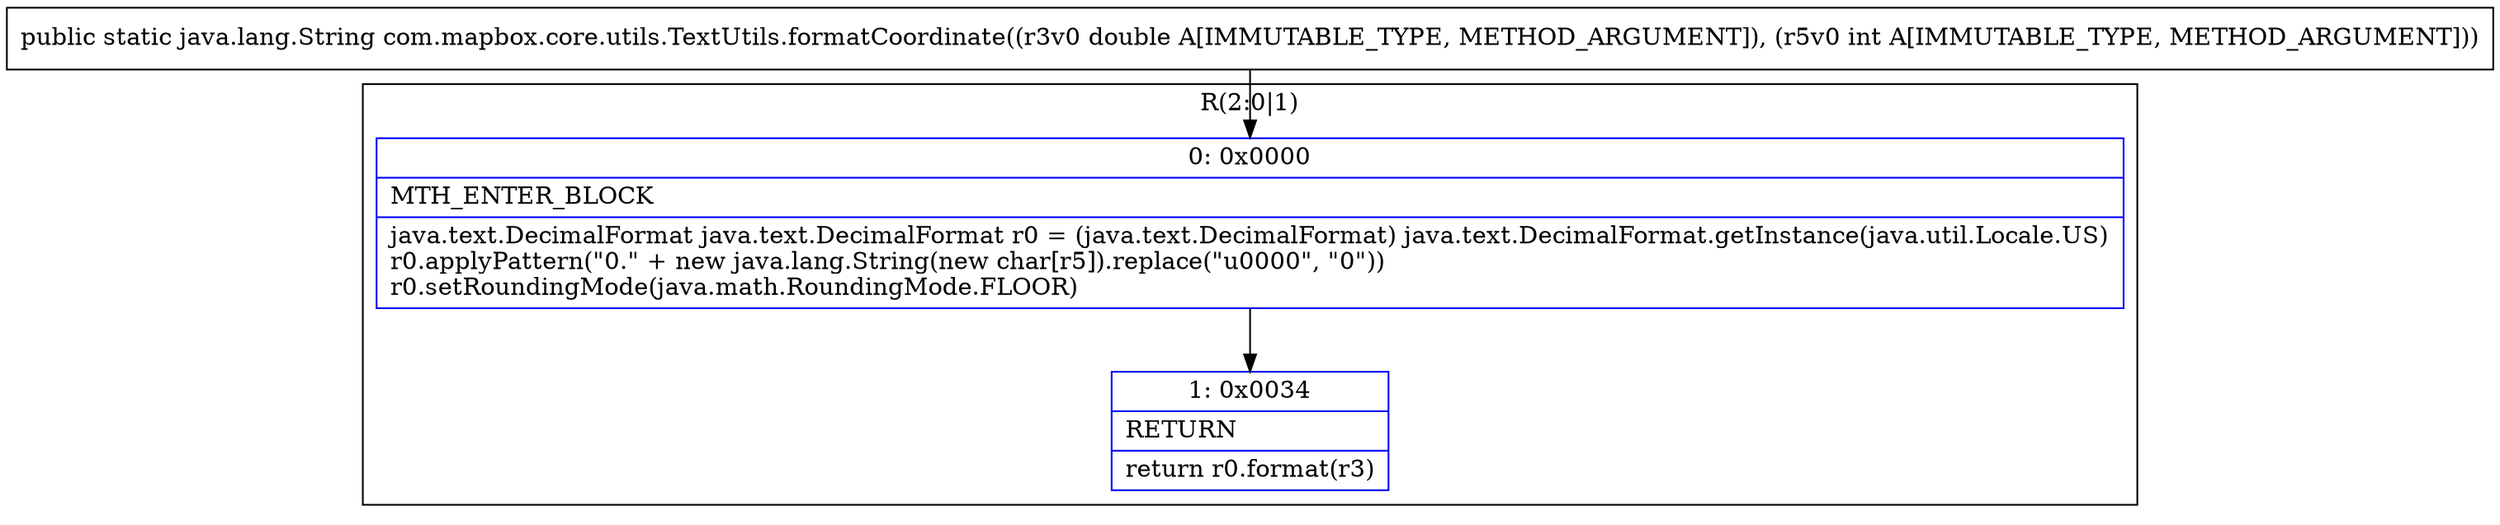 digraph "CFG forcom.mapbox.core.utils.TextUtils.formatCoordinate(DI)Ljava\/lang\/String;" {
subgraph cluster_Region_1470857321 {
label = "R(2:0|1)";
node [shape=record,color=blue];
Node_0 [shape=record,label="{0\:\ 0x0000|MTH_ENTER_BLOCK\l|java.text.DecimalFormat java.text.DecimalFormat r0 = (java.text.DecimalFormat) java.text.DecimalFormat.getInstance(java.util.Locale.US)\lr0.applyPattern(\"0.\" + new java.lang.String(new char[r5]).replace(\"u0000\", \"0\"))\lr0.setRoundingMode(java.math.RoundingMode.FLOOR)\l}"];
Node_1 [shape=record,label="{1\:\ 0x0034|RETURN\l|return r0.format(r3)\l}"];
}
MethodNode[shape=record,label="{public static java.lang.String com.mapbox.core.utils.TextUtils.formatCoordinate((r3v0 double A[IMMUTABLE_TYPE, METHOD_ARGUMENT]), (r5v0 int A[IMMUTABLE_TYPE, METHOD_ARGUMENT])) }"];
MethodNode -> Node_0;
Node_0 -> Node_1;
}

